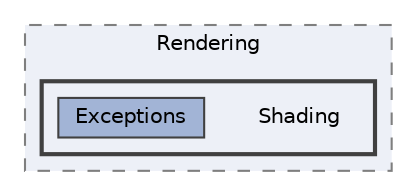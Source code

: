 digraph "Core/Rendering/Shading"
{
 // LATEX_PDF_SIZE
  bgcolor="transparent";
  edge [fontname=Helvetica,fontsize=10,labelfontname=Helvetica,labelfontsize=10];
  node [fontname=Helvetica,fontsize=10,shape=box,height=0.2,width=0.4];
  compound=true
  subgraph clusterdir_d925652f1b12635875a0c3662804b2d9 {
    graph [ bgcolor="#edf0f7", pencolor="grey50", label="Rendering", fontname=Helvetica,fontsize=10 style="filled,dashed", URL="dir_d925652f1b12635875a0c3662804b2d9.html",tooltip=""]
  subgraph clusterdir_6e0f552c0a8299f0caaebbf0c7426b99 {
    graph [ bgcolor="#edf0f7", pencolor="grey25", label="", fontname=Helvetica,fontsize=10 style="filled,bold", URL="dir_6e0f552c0a8299f0caaebbf0c7426b99.html",tooltip=""]
    dir_6e0f552c0a8299f0caaebbf0c7426b99 [shape=plaintext, label="Shading"];
  dir_e43cd5983ca747038c2ff3497767e6db [label="Exceptions", fillcolor="#a2b4d6", color="grey25", style="filled", URL="dir_e43cd5983ca747038c2ff3497767e6db.html",tooltip=""];
  }
  }
}
